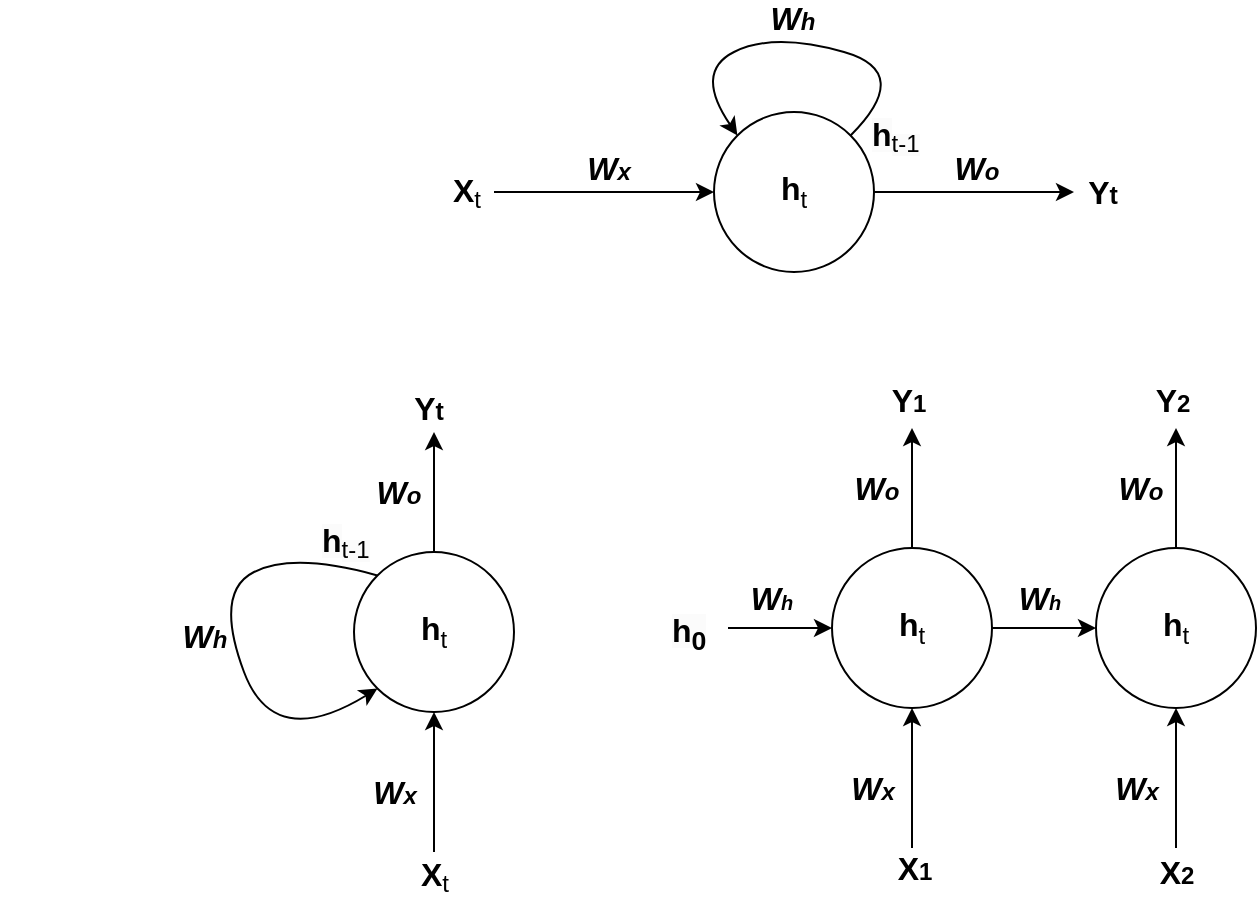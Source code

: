 <mxfile version="21.5.0" type="github">
  <diagram name="Page-1" id="NLrtFPsRYLi89kOF9EQY">
    <mxGraphModel dx="1644" dy="451" grid="1" gridSize="10" guides="1" tooltips="1" connect="1" arrows="1" fold="1" page="1" pageScale="1" pageWidth="850" pageHeight="1100" math="0" shadow="0">
      <root>
        <mxCell id="0" />
        <mxCell id="1" parent="0" />
        <mxCell id="yeGPA09dJD4qr3ePd7-E-1" value="&lt;span style=&quot;font-size: 16px;&quot;&gt;&lt;b&gt;h&lt;/b&gt;&lt;sub style=&quot;font-size: 12px;&quot;&gt;t&lt;/sub&gt;&lt;/span&gt;" style="ellipse;whiteSpace=wrap;html=1;aspect=fixed;" parent="1" vertex="1">
          <mxGeometry x="340" y="150" width="80" height="80" as="geometry" />
        </mxCell>
        <mxCell id="yeGPA09dJD4qr3ePd7-E-3" value="" style="endArrow=classic;html=1;rounded=0;entryX=0;entryY=0.5;entryDx=0;entryDy=0;" parent="1" target="yeGPA09dJD4qr3ePd7-E-1" edge="1">
          <mxGeometry width="50" height="50" relative="1" as="geometry">
            <mxPoint x="230" y="190" as="sourcePoint" />
            <mxPoint x="430" y="110" as="targetPoint" />
            <Array as="points">
              <mxPoint x="270" y="190" />
              <mxPoint x="250" y="190" />
            </Array>
          </mxGeometry>
        </mxCell>
        <mxCell id="yeGPA09dJD4qr3ePd7-E-4" value="&lt;b&gt;&lt;font style=&quot;font-size: 16px;&quot;&gt;X&lt;/font&gt;&lt;/b&gt;&lt;sub style=&quot;font-size: 12px;&quot;&gt;t&lt;/sub&gt;" style="edgeLabel;html=1;align=center;verticalAlign=middle;resizable=0;points=[];" parent="yeGPA09dJD4qr3ePd7-E-3" vertex="1" connectable="0">
          <mxGeometry x="0.152" y="16" relative="1" as="geometry">
            <mxPoint x="-61" y="16" as="offset" />
          </mxGeometry>
        </mxCell>
        <mxCell id="yeGPA09dJD4qr3ePd7-E-5" value="&lt;b style=&quot;border-color: var(--border-color); color: rgb(0, 0, 0); font-family: Helvetica; font-size: 16px; font-style: normal; font-variant-ligatures: normal; font-variant-caps: normal; letter-spacing: normal; orphans: 2; text-align: center; text-indent: 0px; text-transform: none; widows: 2; word-spacing: 0px; -webkit-text-stroke-width: 0px; background-color: rgb(251, 251, 251); text-decoration-thickness: initial; text-decoration-style: initial; text-decoration-color: initial;&quot;&gt;h&lt;/b&gt;&lt;sub style=&quot;border-color: var(--border-color); color: rgb(0, 0, 0); font-family: Helvetica; font-style: normal; font-variant-ligatures: normal; font-variant-caps: normal; font-weight: 400; letter-spacing: normal; orphans: 2; text-align: center; text-indent: 0px; text-transform: none; widows: 2; word-spacing: 0px; -webkit-text-stroke-width: 0px; background-color: rgb(251, 251, 251); text-decoration-thickness: initial; text-decoration-style: initial; text-decoration-color: initial;&quot;&gt;&lt;font style=&quot;font-size: 12px;&quot;&gt;t-1&lt;/font&gt;&lt;/sub&gt;" style="text;whiteSpace=wrap;html=1;" parent="1" vertex="1">
          <mxGeometry x="417" y="145" width="30" height="30" as="geometry" />
        </mxCell>
        <mxCell id="yeGPA09dJD4qr3ePd7-E-6" value="" style="endArrow=classic;html=1;rounded=0;exitX=1;exitY=0.5;exitDx=0;exitDy=0;" parent="1" source="yeGPA09dJD4qr3ePd7-E-1" edge="1">
          <mxGeometry width="50" height="50" relative="1" as="geometry">
            <mxPoint x="520" y="220" as="sourcePoint" />
            <mxPoint x="520" y="190" as="targetPoint" />
            <Array as="points" />
          </mxGeometry>
        </mxCell>
        <mxCell id="yeGPA09dJD4qr3ePd7-E-9" value="&lt;span style=&quot;vertical-align: sub;&quot;&gt;&lt;b style=&quot;&quot;&gt;&lt;span style=&quot;font-size: 16px;&quot;&gt;Y&lt;/span&gt;&lt;span style=&quot;font-size: 12.5px;&quot;&gt;t&lt;/span&gt;&lt;/b&gt;&lt;/span&gt;" style="edgeLabel;html=1;align=center;verticalAlign=middle;resizable=0;points=[];" parent="1" vertex="1" connectable="0">
          <mxGeometry x="320.001" y="200.0" as="geometry">
            <mxPoint x="214" y="-10" as="offset" />
          </mxGeometry>
        </mxCell>
        <mxCell id="yeGPA09dJD4qr3ePd7-E-10" value="" style="curved=1;endArrow=classic;html=1;rounded=0;exitX=1;exitY=0;exitDx=0;exitDy=0;entryX=0;entryY=0;entryDx=0;entryDy=0;" parent="1" source="yeGPA09dJD4qr3ePd7-E-1" target="yeGPA09dJD4qr3ePd7-E-1" edge="1">
          <mxGeometry width="50" height="50" relative="1" as="geometry">
            <mxPoint x="220" y="160" as="sourcePoint" />
            <mxPoint x="270" y="110" as="targetPoint" />
            <Array as="points">
              <mxPoint x="440" y="130" />
              <mxPoint x="370" y="110" />
              <mxPoint x="330" y="130" />
            </Array>
          </mxGeometry>
        </mxCell>
        <mxCell id="yeGPA09dJD4qr3ePd7-E-11" value="&lt;sub style=&quot;&quot;&gt;&lt;b style=&quot;&quot;&gt;&lt;i&gt;&lt;span style=&quot;font-size: 16px;&quot;&gt;W&lt;/span&gt;&lt;span style=&quot;font-size: 12px;&quot;&gt;x&lt;/span&gt;&lt;/i&gt;&lt;/b&gt;&lt;/sub&gt;" style="edgeLabel;html=1;align=center;verticalAlign=middle;resizable=0;points=[];" parent="1" vertex="1" connectable="0">
          <mxGeometry x="223.207" y="198.0" as="geometry">
            <mxPoint x="64" y="-20" as="offset" />
          </mxGeometry>
        </mxCell>
        <mxCell id="yeGPA09dJD4qr3ePd7-E-12" value="&lt;sub style=&quot;&quot;&gt;&lt;b style=&quot;&quot;&gt;&lt;i&gt;&lt;span style=&quot;font-size: 16px;&quot;&gt;W&lt;/span&gt;&lt;span style=&quot;font-size: 12px;&quot;&gt;o&lt;/span&gt;&lt;/i&gt;&lt;/b&gt;&lt;/sub&gt;" style="edgeLabel;html=1;align=center;verticalAlign=middle;resizable=0;points=[];" parent="1" vertex="1" connectable="0">
          <mxGeometry x="406.997" y="198.0" as="geometry">
            <mxPoint x="64" y="-20" as="offset" />
          </mxGeometry>
        </mxCell>
        <mxCell id="yeGPA09dJD4qr3ePd7-E-13" value="&lt;sub style=&quot;&quot;&gt;&lt;b style=&quot;&quot;&gt;&lt;i&gt;&lt;span style=&quot;font-size: 16px;&quot;&gt;W&lt;/span&gt;&lt;span style=&quot;font-size: 12px;&quot;&gt;h&lt;/span&gt;&lt;/i&gt;&lt;/b&gt;&lt;/sub&gt;" style="edgeLabel;html=1;align=center;verticalAlign=middle;resizable=0;points=[];" parent="1" vertex="1" connectable="0">
          <mxGeometry x="314.997" y="123.0" as="geometry">
            <mxPoint x="64" y="-20" as="offset" />
          </mxGeometry>
        </mxCell>
        <mxCell id="NeNG-d02GM8CZWVQfQ4p-1" value="&lt;span style=&quot;font-size: 16px;&quot;&gt;&lt;b&gt;h&lt;/b&gt;&lt;sub style=&quot;font-size: 12px;&quot;&gt;t&lt;/sub&gt;&lt;/span&gt;" style="ellipse;whiteSpace=wrap;html=1;aspect=fixed;" vertex="1" parent="1">
          <mxGeometry x="160" y="370" width="80" height="80" as="geometry" />
        </mxCell>
        <mxCell id="NeNG-d02GM8CZWVQfQ4p-4" value="&lt;b style=&quot;border-color: var(--border-color); color: rgb(0, 0, 0); font-family: Helvetica; font-size: 16px; font-style: normal; font-variant-ligatures: normal; font-variant-caps: normal; letter-spacing: normal; orphans: 2; text-align: center; text-indent: 0px; text-transform: none; widows: 2; word-spacing: 0px; -webkit-text-stroke-width: 0px; background-color: rgb(251, 251, 251); text-decoration-thickness: initial; text-decoration-style: initial; text-decoration-color: initial;&quot;&gt;h&lt;/b&gt;&lt;sub style=&quot;border-color: var(--border-color); color: rgb(0, 0, 0); font-family: Helvetica; font-style: normal; font-variant-ligatures: normal; font-variant-caps: normal; font-weight: 400; letter-spacing: normal; orphans: 2; text-align: center; text-indent: 0px; text-transform: none; widows: 2; word-spacing: 0px; -webkit-text-stroke-width: 0px; background-color: rgb(251, 251, 251); text-decoration-thickness: initial; text-decoration-style: initial; text-decoration-color: initial;&quot;&gt;&lt;font style=&quot;font-size: 12px;&quot;&gt;t-1&lt;/font&gt;&lt;/sub&gt;" style="text;whiteSpace=wrap;html=1;" vertex="1" parent="1">
          <mxGeometry x="142" y="348" width="30" height="30" as="geometry" />
        </mxCell>
        <mxCell id="NeNG-d02GM8CZWVQfQ4p-5" value="" style="endArrow=classic;html=1;rounded=0;exitX=0.5;exitY=0;exitDx=0;exitDy=0;" edge="1" parent="1" source="NeNG-d02GM8CZWVQfQ4p-1">
          <mxGeometry width="50" height="50" relative="1" as="geometry">
            <mxPoint x="340" y="440" as="sourcePoint" />
            <mxPoint x="200" y="310" as="targetPoint" />
            <Array as="points" />
          </mxGeometry>
        </mxCell>
        <mxCell id="NeNG-d02GM8CZWVQfQ4p-6" value="&lt;span style=&quot;vertical-align: sub;&quot;&gt;&lt;b style=&quot;&quot;&gt;&lt;span style=&quot;font-size: 16px;&quot;&gt;Y&lt;/span&gt;&lt;span style=&quot;font-size: 12.5px;&quot;&gt;t&lt;/span&gt;&lt;/b&gt;&lt;/span&gt;" style="edgeLabel;html=1;align=center;verticalAlign=middle;resizable=0;points=[];" vertex="1" connectable="0" parent="1">
          <mxGeometry x="-16.999" y="308.0" as="geometry">
            <mxPoint x="214" y="-10" as="offset" />
          </mxGeometry>
        </mxCell>
        <mxCell id="NeNG-d02GM8CZWVQfQ4p-7" value="" style="curved=1;endArrow=classic;html=1;rounded=0;exitX=0;exitY=0;exitDx=0;exitDy=0;entryX=0;entryY=1;entryDx=0;entryDy=0;" edge="1" parent="1" source="NeNG-d02GM8CZWVQfQ4p-1" target="NeNG-d02GM8CZWVQfQ4p-1">
          <mxGeometry width="50" height="50" relative="1" as="geometry">
            <mxPoint x="40" y="380" as="sourcePoint" />
            <mxPoint x="90" y="330" as="targetPoint" />
            <Array as="points">
              <mxPoint x="130" y="370" />
              <mxPoint x="90" y="390" />
              <mxPoint x="120" y="470" />
            </Array>
          </mxGeometry>
        </mxCell>
        <mxCell id="NeNG-d02GM8CZWVQfQ4p-8" value="&lt;sub style=&quot;&quot;&gt;&lt;b style=&quot;&quot;&gt;&lt;i&gt;&lt;span style=&quot;font-size: 16px;&quot;&gt;W&lt;/span&gt;&lt;span style=&quot;font-size: 12px;&quot;&gt;x&lt;/span&gt;&lt;/i&gt;&lt;/b&gt;&lt;/sub&gt;" style="edgeLabel;html=1;align=center;verticalAlign=middle;resizable=0;points=[];" vertex="1" connectable="0" parent="1">
          <mxGeometry x="115.997" y="510.0" as="geometry">
            <mxPoint x="64" y="-20" as="offset" />
          </mxGeometry>
        </mxCell>
        <mxCell id="NeNG-d02GM8CZWVQfQ4p-9" value="&lt;sub style=&quot;&quot;&gt;&lt;b style=&quot;&quot;&gt;&lt;i&gt;&lt;span style=&quot;font-size: 16px;&quot;&gt;W&lt;/span&gt;&lt;span style=&quot;font-size: 12px;&quot;&gt;o&lt;/span&gt;&lt;/i&gt;&lt;/b&gt;&lt;/sub&gt;" style="edgeLabel;html=1;align=center;verticalAlign=middle;resizable=0;points=[];" vertex="1" connectable="0" parent="1">
          <mxGeometry x="117.997" y="360.0" as="geometry">
            <mxPoint x="64" y="-20" as="offset" />
          </mxGeometry>
        </mxCell>
        <mxCell id="NeNG-d02GM8CZWVQfQ4p-10" value="&lt;sub style=&quot;&quot;&gt;&lt;b style=&quot;&quot;&gt;&lt;i&gt;&lt;span style=&quot;font-size: 16px;&quot;&gt;W&lt;/span&gt;&lt;span style=&quot;font-size: 12px;&quot;&gt;h&lt;/span&gt;&lt;/i&gt;&lt;/b&gt;&lt;/sub&gt;" style="edgeLabel;html=1;align=center;verticalAlign=middle;resizable=0;points=[];" vertex="1" connectable="0" parent="1">
          <mxGeometry x="20.997" y="432.0" as="geometry">
            <mxPoint x="64" y="-20" as="offset" />
          </mxGeometry>
        </mxCell>
        <mxCell id="NeNG-d02GM8CZWVQfQ4p-11" value="" style="endArrow=classic;html=1;rounded=0;entryX=0.5;entryY=1;entryDx=0;entryDy=0;" edge="1" parent="1" target="NeNG-d02GM8CZWVQfQ4p-1">
          <mxGeometry width="50" height="50" relative="1" as="geometry">
            <mxPoint x="200" y="520" as="sourcePoint" />
            <mxPoint x="363" y="340" as="targetPoint" />
          </mxGeometry>
        </mxCell>
        <mxCell id="NeNG-d02GM8CZWVQfQ4p-12" value="&lt;b&gt;&lt;font style=&quot;font-size: 16px;&quot;&gt;X&lt;/font&gt;&lt;/b&gt;&lt;sub style=&quot;font-size: 12px;&quot;&gt;t&lt;/sub&gt;" style="edgeLabel;html=1;align=center;verticalAlign=middle;resizable=0;points=[];" vertex="1" connectable="0" parent="1">
          <mxGeometry x="200" y="532" as="geometry" />
        </mxCell>
        <mxCell id="NeNG-d02GM8CZWVQfQ4p-15" value="&lt;span style=&quot;font-size: 16px;&quot;&gt;&lt;b&gt;h&lt;/b&gt;&lt;sub style=&quot;font-size: 12px;&quot;&gt;t&lt;/sub&gt;&lt;/span&gt;" style="ellipse;whiteSpace=wrap;html=1;aspect=fixed;" vertex="1" parent="1">
          <mxGeometry x="399" y="368" width="80" height="80" as="geometry" />
        </mxCell>
        <mxCell id="NeNG-d02GM8CZWVQfQ4p-16" value="&lt;b style=&quot;border-color: var(--border-color); color: rgb(0, 0, 0); font-family: Helvetica; font-size: 16px; font-style: normal; font-variant-ligatures: normal; font-variant-caps: normal; letter-spacing: normal; orphans: 2; text-align: center; text-indent: 0px; text-transform: none; widows: 2; word-spacing: 0px; -webkit-text-stroke-width: 0px; background-color: rgb(251, 251, 251); text-decoration-thickness: initial; text-decoration-style: initial; text-decoration-color: initial;&quot;&gt;h&lt;sub&gt;0&lt;/sub&gt;&lt;/b&gt;" style="text;whiteSpace=wrap;html=1;" vertex="1" parent="1">
          <mxGeometry x="317" y="393" width="30" height="30" as="geometry" />
        </mxCell>
        <mxCell id="NeNG-d02GM8CZWVQfQ4p-17" value="" style="endArrow=classic;html=1;rounded=0;exitX=0.5;exitY=0;exitDx=0;exitDy=0;" edge="1" parent="1" source="NeNG-d02GM8CZWVQfQ4p-15">
          <mxGeometry width="50" height="50" relative="1" as="geometry">
            <mxPoint x="579" y="438" as="sourcePoint" />
            <mxPoint x="439" y="308" as="targetPoint" />
            <Array as="points" />
          </mxGeometry>
        </mxCell>
        <mxCell id="NeNG-d02GM8CZWVQfQ4p-19" value="&lt;sub style=&quot;&quot;&gt;&lt;b style=&quot;&quot;&gt;&lt;i&gt;&lt;span style=&quot;font-size: 16px;&quot;&gt;W&lt;/span&gt;&lt;span style=&quot;font-size: 12px;&quot;&gt;x&lt;/span&gt;&lt;/i&gt;&lt;/b&gt;&lt;/sub&gt;" style="edgeLabel;html=1;align=center;verticalAlign=middle;resizable=0;points=[];" vertex="1" connectable="0" parent="1">
          <mxGeometry x="354.997" y="508" as="geometry">
            <mxPoint x="64" y="-20" as="offset" />
          </mxGeometry>
        </mxCell>
        <mxCell id="NeNG-d02GM8CZWVQfQ4p-20" value="&lt;sub style=&quot;&quot;&gt;&lt;b style=&quot;&quot;&gt;&lt;i&gt;&lt;span style=&quot;font-size: 16px;&quot;&gt;W&lt;/span&gt;&lt;span style=&quot;font-size: 12px;&quot;&gt;o&lt;/span&gt;&lt;/i&gt;&lt;/b&gt;&lt;/sub&gt;" style="edgeLabel;html=1;align=center;verticalAlign=middle;resizable=0;points=[];" vertex="1" connectable="0" parent="1">
          <mxGeometry x="356.997" y="358.0" as="geometry">
            <mxPoint x="64" y="-20" as="offset" />
          </mxGeometry>
        </mxCell>
        <mxCell id="NeNG-d02GM8CZWVQfQ4p-22" value="" style="endArrow=classic;html=1;rounded=0;entryX=0.5;entryY=1;entryDx=0;entryDy=0;" edge="1" parent="1" target="NeNG-d02GM8CZWVQfQ4p-15">
          <mxGeometry width="50" height="50" relative="1" as="geometry">
            <mxPoint x="439" y="518" as="sourcePoint" />
            <mxPoint x="602" y="338" as="targetPoint" />
          </mxGeometry>
        </mxCell>
        <mxCell id="NeNG-d02GM8CZWVQfQ4p-23" value="&lt;b&gt;&lt;font style=&quot;font-size: 16px;&quot;&gt;X&lt;/font&gt;&lt;font style=&quot;font-size: 12px;&quot;&gt;1&lt;/font&gt;&lt;/b&gt;" style="edgeLabel;html=1;align=center;verticalAlign=middle;resizable=0;points=[];" vertex="1" connectable="0" parent="1">
          <mxGeometry x="447" y="532" as="geometry">
            <mxPoint x="-7" y="-4" as="offset" />
          </mxGeometry>
        </mxCell>
        <mxCell id="NeNG-d02GM8CZWVQfQ4p-24" value="" style="endArrow=classic;html=1;rounded=0;entryX=0;entryY=0.5;entryDx=0;entryDy=0;exitX=1;exitY=0.5;exitDx=0;exitDy=0;" edge="1" parent="1" source="NeNG-d02GM8CZWVQfQ4p-16" target="NeNG-d02GM8CZWVQfQ4p-15">
          <mxGeometry width="50" height="50" relative="1" as="geometry">
            <mxPoint x="330" y="410" as="sourcePoint" />
            <mxPoint x="430" y="340" as="targetPoint" />
          </mxGeometry>
        </mxCell>
        <mxCell id="NeNG-d02GM8CZWVQfQ4p-25" value="&lt;b&gt;&lt;font style=&quot;font-size: 16px;&quot;&gt;Y&lt;/font&gt;&lt;font style=&quot;font-size: 12px;&quot;&gt;1&lt;/font&gt;&lt;/b&gt;" style="edgeLabel;html=1;align=center;verticalAlign=middle;resizable=0;points=[];" vertex="1" connectable="0" parent="1">
          <mxGeometry x="453" y="548" as="geometry">
            <mxPoint x="-16" y="-254" as="offset" />
          </mxGeometry>
        </mxCell>
        <mxCell id="NeNG-d02GM8CZWVQfQ4p-27" value="&lt;span style=&quot;font-size: 16px;&quot;&gt;&lt;b&gt;h&lt;/b&gt;&lt;sub style=&quot;font-size: 12px;&quot;&gt;t&lt;/sub&gt;&lt;/span&gt;" style="ellipse;whiteSpace=wrap;html=1;aspect=fixed;" vertex="1" parent="1">
          <mxGeometry x="531" y="368" width="80" height="80" as="geometry" />
        </mxCell>
        <mxCell id="NeNG-d02GM8CZWVQfQ4p-28" value="" style="endArrow=classic;html=1;rounded=0;exitX=0.5;exitY=0;exitDx=0;exitDy=0;" edge="1" parent="1" source="NeNG-d02GM8CZWVQfQ4p-27">
          <mxGeometry width="50" height="50" relative="1" as="geometry">
            <mxPoint x="711" y="438" as="sourcePoint" />
            <mxPoint x="571" y="308" as="targetPoint" />
            <Array as="points" />
          </mxGeometry>
        </mxCell>
        <mxCell id="NeNG-d02GM8CZWVQfQ4p-29" value="&lt;sub style=&quot;&quot;&gt;&lt;b style=&quot;&quot;&gt;&lt;i&gt;&lt;span style=&quot;font-size: 16px;&quot;&gt;W&lt;/span&gt;&lt;span style=&quot;font-size: 12px;&quot;&gt;x&lt;/span&gt;&lt;/i&gt;&lt;/b&gt;&lt;/sub&gt;" style="edgeLabel;html=1;align=center;verticalAlign=middle;resizable=0;points=[];" vertex="1" connectable="0" parent="1">
          <mxGeometry x="486.997" y="508" as="geometry">
            <mxPoint x="64" y="-20" as="offset" />
          </mxGeometry>
        </mxCell>
        <mxCell id="NeNG-d02GM8CZWVQfQ4p-30" value="&lt;sub style=&quot;&quot;&gt;&lt;b style=&quot;&quot;&gt;&lt;i&gt;&lt;span style=&quot;font-size: 16px;&quot;&gt;W&lt;/span&gt;&lt;span style=&quot;font-size: 12px;&quot;&gt;o&lt;/span&gt;&lt;/i&gt;&lt;/b&gt;&lt;/sub&gt;" style="edgeLabel;html=1;align=center;verticalAlign=middle;resizable=0;points=[];" vertex="1" connectable="0" parent="1">
          <mxGeometry x="488.997" y="358.0" as="geometry">
            <mxPoint x="64" y="-20" as="offset" />
          </mxGeometry>
        </mxCell>
        <mxCell id="NeNG-d02GM8CZWVQfQ4p-31" value="" style="endArrow=classic;html=1;rounded=0;entryX=0.5;entryY=1;entryDx=0;entryDy=0;" edge="1" parent="1" target="NeNG-d02GM8CZWVQfQ4p-27">
          <mxGeometry width="50" height="50" relative="1" as="geometry">
            <mxPoint x="571" y="518" as="sourcePoint" />
            <mxPoint x="734" y="338" as="targetPoint" />
          </mxGeometry>
        </mxCell>
        <mxCell id="NeNG-d02GM8CZWVQfQ4p-32" value="&lt;b&gt;&lt;font style=&quot;font-size: 16px;&quot;&gt;X&lt;/font&gt;&lt;font style=&quot;font-size: 12px;&quot;&gt;2&lt;/font&gt;&lt;/b&gt;" style="edgeLabel;html=1;align=center;verticalAlign=middle;resizable=0;points=[];" vertex="1" connectable="0" parent="1">
          <mxGeometry x="570" y="532" as="geometry">
            <mxPoint x="1" y="-2" as="offset" />
          </mxGeometry>
        </mxCell>
        <mxCell id="NeNG-d02GM8CZWVQfQ4p-33" value="" style="endArrow=classic;html=1;rounded=0;entryX=0;entryY=0.5;entryDx=0;entryDy=0;exitX=1;exitY=0.5;exitDx=0;exitDy=0;" edge="1" parent="1" target="NeNG-d02GM8CZWVQfQ4p-27">
          <mxGeometry width="50" height="50" relative="1" as="geometry">
            <mxPoint x="479" y="408" as="sourcePoint" />
            <mxPoint x="562" y="340" as="targetPoint" />
          </mxGeometry>
        </mxCell>
        <mxCell id="NeNG-d02GM8CZWVQfQ4p-34" value="&lt;b&gt;&lt;font style=&quot;font-size: 16px;&quot;&gt;Y&lt;/font&gt;&lt;font style=&quot;font-size: 12px;&quot;&gt;2&lt;/font&gt;&lt;/b&gt;" style="edgeLabel;html=1;align=center;verticalAlign=middle;resizable=0;points=[];" vertex="1" connectable="0" parent="1">
          <mxGeometry x="585" y="548" as="geometry">
            <mxPoint x="-16" y="-254" as="offset" />
          </mxGeometry>
        </mxCell>
        <mxCell id="NeNG-d02GM8CZWVQfQ4p-35" value="&lt;font style=&quot;&quot;&gt;&lt;b style=&quot;&quot;&gt;&lt;i style=&quot;&quot;&gt;&lt;span style=&quot;font-size: 16px;&quot;&gt;W&lt;/span&gt;&lt;span style=&quot;font-size: 10px;&quot;&gt;h&lt;/span&gt;&lt;/i&gt;&lt;/b&gt;&lt;/font&gt;" style="text;strokeColor=none;align=center;fillColor=none;html=1;verticalAlign=middle;whiteSpace=wrap;rounded=0;" vertex="1" parent="1">
          <mxGeometry x="339" y="378" width="60" height="30" as="geometry" />
        </mxCell>
        <mxCell id="NeNG-d02GM8CZWVQfQ4p-36" value="&lt;font style=&quot;&quot;&gt;&lt;b style=&quot;&quot;&gt;&lt;i style=&quot;&quot;&gt;&lt;span style=&quot;font-size: 16px;&quot;&gt;W&lt;/span&gt;&lt;span style=&quot;font-size: 10px;&quot;&gt;h&lt;/span&gt;&lt;/i&gt;&lt;/b&gt;&lt;/font&gt;" style="text;strokeColor=none;align=center;fillColor=none;html=1;verticalAlign=middle;whiteSpace=wrap;rounded=0;" vertex="1" parent="1">
          <mxGeometry x="473" y="378" width="60" height="30" as="geometry" />
        </mxCell>
      </root>
    </mxGraphModel>
  </diagram>
</mxfile>
